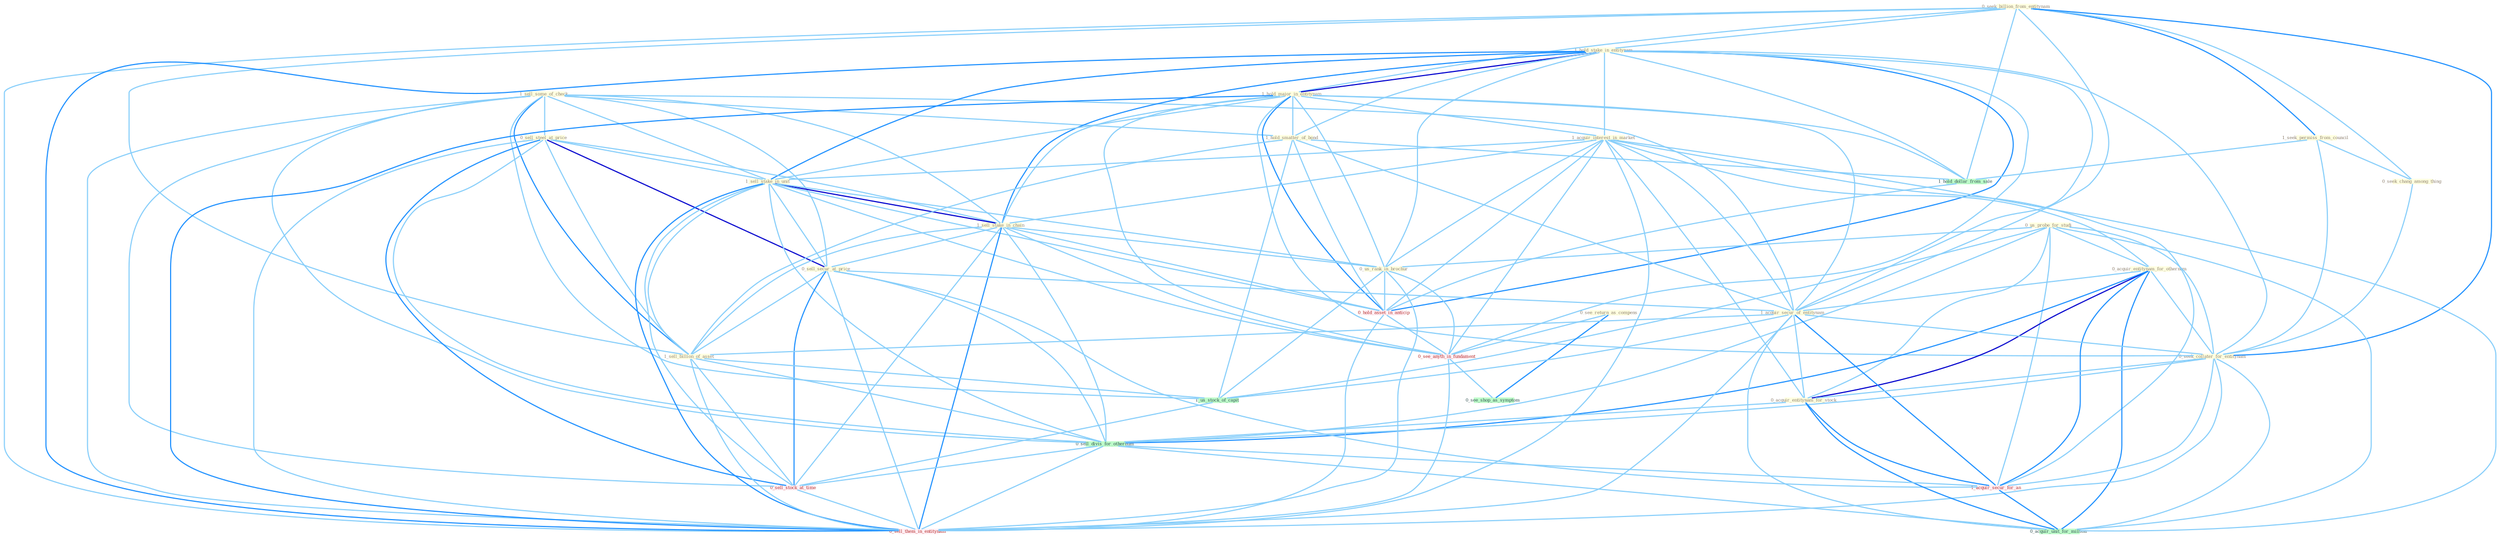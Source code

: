 Graph G{ 
    node
    [shape=polygon,style=filled,width=.5,height=.06,color="#BDFCC9",fixedsize=true,fontsize=4,
    fontcolor="#2f4f4f"];
    {node
    [color="#ffffe0", fontcolor="#8b7d6b"] "0_seek_billion_from_entitynam " "1_sell_some_of_check " "1_hold_stake_in_entitynam " "1_hold_major_in_entitynam " "0_sell_steel_at_price " "1_seek_permiss_from_council " "0_seek_chang_among_thing " "0_us_probe_for_studi " "1_acquir_interest_in_market " "0_acquir_entitynam_for_othernum " "0_see_return_as_compens " "1_sell_stake_in_unit " "1_hold_smatter_of_bond " "1_sell_stake_in_chain " "0_sell_secur_at_price " "1_acquir_secur_of_entitynam " "0_seek_collater_for_entitynam " "0_acquir_entitynam_for_stock " "0_us_rank_in_brochur " "1_sell_billion_of_asset "}
{node [color="#fff0f5", fontcolor="#b22222"] "1_acquir_secur_for_an " "0_hold_asset_in_anticip " "0_sell_stock_at_time " "0_see_anyth_in_fundament " "0_sell_them_in_entitynam "}
edge [color="#B0E2FF"];

	"0_seek_billion_from_entitynam " -- "1_hold_stake_in_entitynam " [w="1", color="#87cefa" ];
	"0_seek_billion_from_entitynam " -- "1_hold_major_in_entitynam " [w="1", color="#87cefa" ];
	"0_seek_billion_from_entitynam " -- "1_seek_permiss_from_council " [w="2", color="#1e90ff" , len=0.8];
	"0_seek_billion_from_entitynam " -- "0_seek_chang_among_thing " [w="1", color="#87cefa" ];
	"0_seek_billion_from_entitynam " -- "1_acquir_secur_of_entitynam " [w="1", color="#87cefa" ];
	"0_seek_billion_from_entitynam " -- "0_seek_collater_for_entitynam " [w="2", color="#1e90ff" , len=0.8];
	"0_seek_billion_from_entitynam " -- "1_sell_billion_of_asset " [w="1", color="#87cefa" ];
	"0_seek_billion_from_entitynam " -- "1_hold_dollar_from_sale " [w="1", color="#87cefa" ];
	"0_seek_billion_from_entitynam " -- "0_sell_them_in_entitynam " [w="1", color="#87cefa" ];
	"1_sell_some_of_check " -- "0_sell_steel_at_price " [w="1", color="#87cefa" ];
	"1_sell_some_of_check " -- "1_sell_stake_in_unit " [w="1", color="#87cefa" ];
	"1_sell_some_of_check " -- "1_hold_smatter_of_bond " [w="1", color="#87cefa" ];
	"1_sell_some_of_check " -- "1_sell_stake_in_chain " [w="1", color="#87cefa" ];
	"1_sell_some_of_check " -- "0_sell_secur_at_price " [w="1", color="#87cefa" ];
	"1_sell_some_of_check " -- "1_acquir_secur_of_entitynam " [w="1", color="#87cefa" ];
	"1_sell_some_of_check " -- "1_sell_billion_of_asset " [w="2", color="#1e90ff" , len=0.8];
	"1_sell_some_of_check " -- "0_sell_divis_for_othernum " [w="1", color="#87cefa" ];
	"1_sell_some_of_check " -- "1_us_stock_of_capit " [w="1", color="#87cefa" ];
	"1_sell_some_of_check " -- "0_sell_stock_at_time " [w="1", color="#87cefa" ];
	"1_sell_some_of_check " -- "0_sell_them_in_entitynam " [w="1", color="#87cefa" ];
	"1_hold_stake_in_entitynam " -- "1_hold_major_in_entitynam " [w="3", color="#0000cd" , len=0.6];
	"1_hold_stake_in_entitynam " -- "1_acquir_interest_in_market " [w="1", color="#87cefa" ];
	"1_hold_stake_in_entitynam " -- "1_sell_stake_in_unit " [w="2", color="#1e90ff" , len=0.8];
	"1_hold_stake_in_entitynam " -- "1_hold_smatter_of_bond " [w="1", color="#87cefa" ];
	"1_hold_stake_in_entitynam " -- "1_sell_stake_in_chain " [w="2", color="#1e90ff" , len=0.8];
	"1_hold_stake_in_entitynam " -- "1_acquir_secur_of_entitynam " [w="1", color="#87cefa" ];
	"1_hold_stake_in_entitynam " -- "0_seek_collater_for_entitynam " [w="1", color="#87cefa" ];
	"1_hold_stake_in_entitynam " -- "0_us_rank_in_brochur " [w="1", color="#87cefa" ];
	"1_hold_stake_in_entitynam " -- "1_hold_dollar_from_sale " [w="1", color="#87cefa" ];
	"1_hold_stake_in_entitynam " -- "0_hold_asset_in_anticip " [w="2", color="#1e90ff" , len=0.8];
	"1_hold_stake_in_entitynam " -- "0_see_anyth_in_fundament " [w="1", color="#87cefa" ];
	"1_hold_stake_in_entitynam " -- "0_sell_them_in_entitynam " [w="2", color="#1e90ff" , len=0.8];
	"1_hold_major_in_entitynam " -- "1_acquir_interest_in_market " [w="1", color="#87cefa" ];
	"1_hold_major_in_entitynam " -- "1_sell_stake_in_unit " [w="1", color="#87cefa" ];
	"1_hold_major_in_entitynam " -- "1_hold_smatter_of_bond " [w="1", color="#87cefa" ];
	"1_hold_major_in_entitynam " -- "1_sell_stake_in_chain " [w="1", color="#87cefa" ];
	"1_hold_major_in_entitynam " -- "1_acquir_secur_of_entitynam " [w="1", color="#87cefa" ];
	"1_hold_major_in_entitynam " -- "0_seek_collater_for_entitynam " [w="1", color="#87cefa" ];
	"1_hold_major_in_entitynam " -- "0_us_rank_in_brochur " [w="1", color="#87cefa" ];
	"1_hold_major_in_entitynam " -- "1_hold_dollar_from_sale " [w="1", color="#87cefa" ];
	"1_hold_major_in_entitynam " -- "0_hold_asset_in_anticip " [w="2", color="#1e90ff" , len=0.8];
	"1_hold_major_in_entitynam " -- "0_see_anyth_in_fundament " [w="1", color="#87cefa" ];
	"1_hold_major_in_entitynam " -- "0_sell_them_in_entitynam " [w="2", color="#1e90ff" , len=0.8];
	"0_sell_steel_at_price " -- "1_sell_stake_in_unit " [w="1", color="#87cefa" ];
	"0_sell_steel_at_price " -- "1_sell_stake_in_chain " [w="1", color="#87cefa" ];
	"0_sell_steel_at_price " -- "0_sell_secur_at_price " [w="3", color="#0000cd" , len=0.6];
	"0_sell_steel_at_price " -- "1_sell_billion_of_asset " [w="1", color="#87cefa" ];
	"0_sell_steel_at_price " -- "0_sell_divis_for_othernum " [w="1", color="#87cefa" ];
	"0_sell_steel_at_price " -- "0_sell_stock_at_time " [w="2", color="#1e90ff" , len=0.8];
	"0_sell_steel_at_price " -- "0_sell_them_in_entitynam " [w="1", color="#87cefa" ];
	"1_seek_permiss_from_council " -- "0_seek_chang_among_thing " [w="1", color="#87cefa" ];
	"1_seek_permiss_from_council " -- "0_seek_collater_for_entitynam " [w="1", color="#87cefa" ];
	"1_seek_permiss_from_council " -- "1_hold_dollar_from_sale " [w="1", color="#87cefa" ];
	"0_seek_chang_among_thing " -- "0_seek_collater_for_entitynam " [w="1", color="#87cefa" ];
	"0_us_probe_for_studi " -- "0_acquir_entitynam_for_othernum " [w="1", color="#87cefa" ];
	"0_us_probe_for_studi " -- "0_seek_collater_for_entitynam " [w="1", color="#87cefa" ];
	"0_us_probe_for_studi " -- "0_acquir_entitynam_for_stock " [w="1", color="#87cefa" ];
	"0_us_probe_for_studi " -- "0_us_rank_in_brochur " [w="1", color="#87cefa" ];
	"0_us_probe_for_studi " -- "0_sell_divis_for_othernum " [w="1", color="#87cefa" ];
	"0_us_probe_for_studi " -- "1_acquir_secur_for_an " [w="1", color="#87cefa" ];
	"0_us_probe_for_studi " -- "1_us_stock_of_capit " [w="1", color="#87cefa" ];
	"0_us_probe_for_studi " -- "0_acquir_unit_for_million " [w="1", color="#87cefa" ];
	"1_acquir_interest_in_market " -- "0_acquir_entitynam_for_othernum " [w="1", color="#87cefa" ];
	"1_acquir_interest_in_market " -- "1_sell_stake_in_unit " [w="1", color="#87cefa" ];
	"1_acquir_interest_in_market " -- "1_sell_stake_in_chain " [w="1", color="#87cefa" ];
	"1_acquir_interest_in_market " -- "1_acquir_secur_of_entitynam " [w="1", color="#87cefa" ];
	"1_acquir_interest_in_market " -- "0_acquir_entitynam_for_stock " [w="1", color="#87cefa" ];
	"1_acquir_interest_in_market " -- "0_us_rank_in_brochur " [w="1", color="#87cefa" ];
	"1_acquir_interest_in_market " -- "1_acquir_secur_for_an " [w="1", color="#87cefa" ];
	"1_acquir_interest_in_market " -- "0_hold_asset_in_anticip " [w="1", color="#87cefa" ];
	"1_acquir_interest_in_market " -- "0_see_anyth_in_fundament " [w="1", color="#87cefa" ];
	"1_acquir_interest_in_market " -- "0_acquir_unit_for_million " [w="1", color="#87cefa" ];
	"1_acquir_interest_in_market " -- "0_sell_them_in_entitynam " [w="1", color="#87cefa" ];
	"0_acquir_entitynam_for_othernum " -- "1_acquir_secur_of_entitynam " [w="1", color="#87cefa" ];
	"0_acquir_entitynam_for_othernum " -- "0_seek_collater_for_entitynam " [w="1", color="#87cefa" ];
	"0_acquir_entitynam_for_othernum " -- "0_acquir_entitynam_for_stock " [w="3", color="#0000cd" , len=0.6];
	"0_acquir_entitynam_for_othernum " -- "0_sell_divis_for_othernum " [w="2", color="#1e90ff" , len=0.8];
	"0_acquir_entitynam_for_othernum " -- "1_acquir_secur_for_an " [w="2", color="#1e90ff" , len=0.8];
	"0_acquir_entitynam_for_othernum " -- "0_acquir_unit_for_million " [w="2", color="#1e90ff" , len=0.8];
	"0_see_return_as_compens " -- "0_see_anyth_in_fundament " [w="1", color="#87cefa" ];
	"0_see_return_as_compens " -- "0_see_shop_as_symptom " [w="2", color="#1e90ff" , len=0.8];
	"1_sell_stake_in_unit " -- "1_sell_stake_in_chain " [w="3", color="#0000cd" , len=0.6];
	"1_sell_stake_in_unit " -- "0_sell_secur_at_price " [w="1", color="#87cefa" ];
	"1_sell_stake_in_unit " -- "0_us_rank_in_brochur " [w="1", color="#87cefa" ];
	"1_sell_stake_in_unit " -- "1_sell_billion_of_asset " [w="1", color="#87cefa" ];
	"1_sell_stake_in_unit " -- "0_sell_divis_for_othernum " [w="1", color="#87cefa" ];
	"1_sell_stake_in_unit " -- "0_hold_asset_in_anticip " [w="1", color="#87cefa" ];
	"1_sell_stake_in_unit " -- "0_sell_stock_at_time " [w="1", color="#87cefa" ];
	"1_sell_stake_in_unit " -- "0_see_anyth_in_fundament " [w="1", color="#87cefa" ];
	"1_sell_stake_in_unit " -- "0_sell_them_in_entitynam " [w="2", color="#1e90ff" , len=0.8];
	"1_hold_smatter_of_bond " -- "1_acquir_secur_of_entitynam " [w="1", color="#87cefa" ];
	"1_hold_smatter_of_bond " -- "1_sell_billion_of_asset " [w="1", color="#87cefa" ];
	"1_hold_smatter_of_bond " -- "1_us_stock_of_capit " [w="1", color="#87cefa" ];
	"1_hold_smatter_of_bond " -- "1_hold_dollar_from_sale " [w="1", color="#87cefa" ];
	"1_hold_smatter_of_bond " -- "0_hold_asset_in_anticip " [w="1", color="#87cefa" ];
	"1_sell_stake_in_chain " -- "0_sell_secur_at_price " [w="1", color="#87cefa" ];
	"1_sell_stake_in_chain " -- "0_us_rank_in_brochur " [w="1", color="#87cefa" ];
	"1_sell_stake_in_chain " -- "1_sell_billion_of_asset " [w="1", color="#87cefa" ];
	"1_sell_stake_in_chain " -- "0_sell_divis_for_othernum " [w="1", color="#87cefa" ];
	"1_sell_stake_in_chain " -- "0_hold_asset_in_anticip " [w="1", color="#87cefa" ];
	"1_sell_stake_in_chain " -- "0_sell_stock_at_time " [w="1", color="#87cefa" ];
	"1_sell_stake_in_chain " -- "0_see_anyth_in_fundament " [w="1", color="#87cefa" ];
	"1_sell_stake_in_chain " -- "0_sell_them_in_entitynam " [w="2", color="#1e90ff" , len=0.8];
	"0_sell_secur_at_price " -- "1_acquir_secur_of_entitynam " [w="1", color="#87cefa" ];
	"0_sell_secur_at_price " -- "1_sell_billion_of_asset " [w="1", color="#87cefa" ];
	"0_sell_secur_at_price " -- "0_sell_divis_for_othernum " [w="1", color="#87cefa" ];
	"0_sell_secur_at_price " -- "1_acquir_secur_for_an " [w="1", color="#87cefa" ];
	"0_sell_secur_at_price " -- "0_sell_stock_at_time " [w="2", color="#1e90ff" , len=0.8];
	"0_sell_secur_at_price " -- "0_sell_them_in_entitynam " [w="1", color="#87cefa" ];
	"1_acquir_secur_of_entitynam " -- "0_seek_collater_for_entitynam " [w="1", color="#87cefa" ];
	"1_acquir_secur_of_entitynam " -- "0_acquir_entitynam_for_stock " [w="1", color="#87cefa" ];
	"1_acquir_secur_of_entitynam " -- "1_sell_billion_of_asset " [w="1", color="#87cefa" ];
	"1_acquir_secur_of_entitynam " -- "1_acquir_secur_for_an " [w="2", color="#1e90ff" , len=0.8];
	"1_acquir_secur_of_entitynam " -- "1_us_stock_of_capit " [w="1", color="#87cefa" ];
	"1_acquir_secur_of_entitynam " -- "0_acquir_unit_for_million " [w="1", color="#87cefa" ];
	"1_acquir_secur_of_entitynam " -- "0_sell_them_in_entitynam " [w="1", color="#87cefa" ];
	"0_seek_collater_for_entitynam " -- "0_acquir_entitynam_for_stock " [w="1", color="#87cefa" ];
	"0_seek_collater_for_entitynam " -- "0_sell_divis_for_othernum " [w="1", color="#87cefa" ];
	"0_seek_collater_for_entitynam " -- "1_acquir_secur_for_an " [w="1", color="#87cefa" ];
	"0_seek_collater_for_entitynam " -- "0_acquir_unit_for_million " [w="1", color="#87cefa" ];
	"0_seek_collater_for_entitynam " -- "0_sell_them_in_entitynam " [w="1", color="#87cefa" ];
	"0_acquir_entitynam_for_stock " -- "0_sell_divis_for_othernum " [w="1", color="#87cefa" ];
	"0_acquir_entitynam_for_stock " -- "1_acquir_secur_for_an " [w="2", color="#1e90ff" , len=0.8];
	"0_acquir_entitynam_for_stock " -- "0_acquir_unit_for_million " [w="2", color="#1e90ff" , len=0.8];
	"0_us_rank_in_brochur " -- "1_us_stock_of_capit " [w="1", color="#87cefa" ];
	"0_us_rank_in_brochur " -- "0_hold_asset_in_anticip " [w="1", color="#87cefa" ];
	"0_us_rank_in_brochur " -- "0_see_anyth_in_fundament " [w="1", color="#87cefa" ];
	"0_us_rank_in_brochur " -- "0_sell_them_in_entitynam " [w="1", color="#87cefa" ];
	"1_sell_billion_of_asset " -- "0_sell_divis_for_othernum " [w="1", color="#87cefa" ];
	"1_sell_billion_of_asset " -- "1_us_stock_of_capit " [w="1", color="#87cefa" ];
	"1_sell_billion_of_asset " -- "0_sell_stock_at_time " [w="1", color="#87cefa" ];
	"1_sell_billion_of_asset " -- "0_sell_them_in_entitynam " [w="1", color="#87cefa" ];
	"0_sell_divis_for_othernum " -- "1_acquir_secur_for_an " [w="1", color="#87cefa" ];
	"0_sell_divis_for_othernum " -- "0_sell_stock_at_time " [w="1", color="#87cefa" ];
	"0_sell_divis_for_othernum " -- "0_acquir_unit_for_million " [w="1", color="#87cefa" ];
	"0_sell_divis_for_othernum " -- "0_sell_them_in_entitynam " [w="1", color="#87cefa" ];
	"1_acquir_secur_for_an " -- "0_acquir_unit_for_million " [w="2", color="#1e90ff" , len=0.8];
	"1_us_stock_of_capit " -- "0_sell_stock_at_time " [w="1", color="#87cefa" ];
	"1_hold_dollar_from_sale " -- "0_hold_asset_in_anticip " [w="1", color="#87cefa" ];
	"0_hold_asset_in_anticip " -- "0_see_anyth_in_fundament " [w="1", color="#87cefa" ];
	"0_hold_asset_in_anticip " -- "0_sell_them_in_entitynam " [w="1", color="#87cefa" ];
	"0_sell_stock_at_time " -- "0_sell_them_in_entitynam " [w="1", color="#87cefa" ];
	"0_see_anyth_in_fundament " -- "0_see_shop_as_symptom " [w="1", color="#87cefa" ];
	"0_see_anyth_in_fundament " -- "0_sell_them_in_entitynam " [w="1", color="#87cefa" ];
}